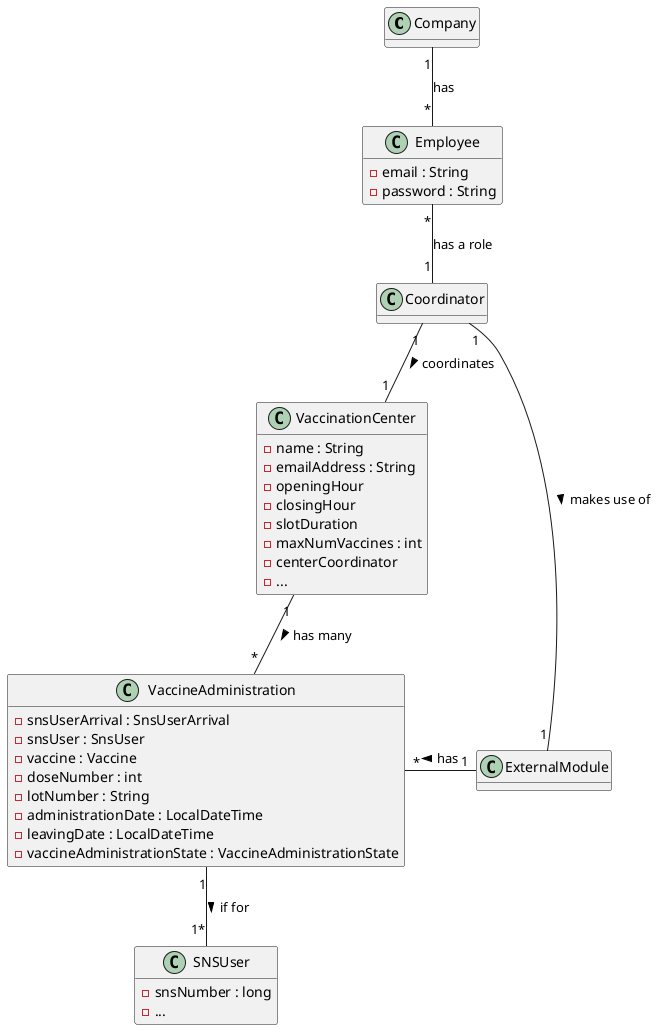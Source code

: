 @startuml
hide methods
'left to right direction
'skinparam classAttributeIconSize 0

'class Administrator
class Company

class Employee
{
-email : String
- password : String
}

class Coordinator
{
}
class VaccineAdministration
{
-snsUserArrival : SnsUserArrival
-snsUser : SnsUser
-vaccine : Vaccine
-doseNumber : int
-lotNumber : String
-administrationDate : LocalDateTime
-leavingDate : LocalDateTime
-vaccineAdministrationState : VaccineAdministrationState
}

class SNSUser
{
-snsNumber : long
-...
}

class VaccinationCenter
{
-name : String
-emailAddress : String
-openingHour
-closingHour
-slotDuration
-maxNumVaccines : int
-centerCoordinator
-...
}

class ExternalModule

Company "1" -- "*" Employee : has

Employee "*" -- "1" Coordinator : has a role

Coordinator "1" -- "1" VaccinationCenter : coordinates >
VaccinationCenter "1" -- "*" VaccineAdministration : has many >
VaccineAdministration "1" -- "1*" SNSUser : if for >
VaccineAdministration "*" - "1" ExternalModule : has <

Coordinator  "1" --  "1" ExternalModule : makes use of >

@enduml